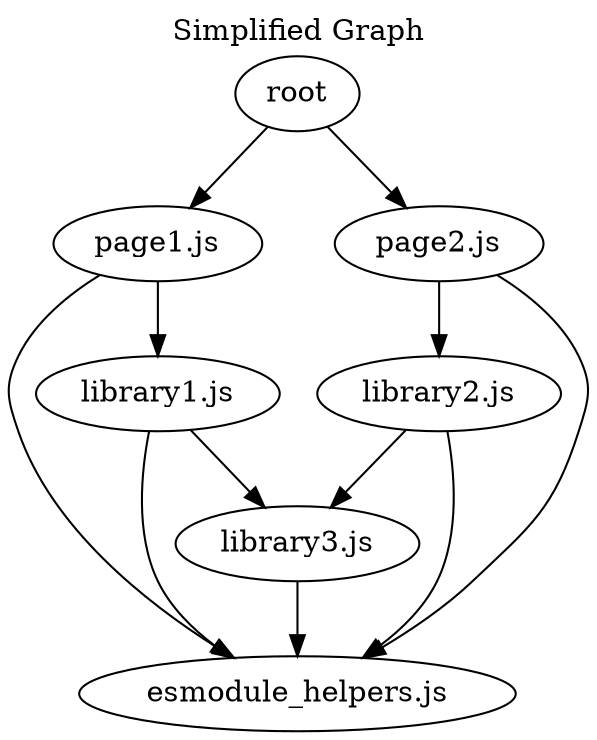digraph simplified_graph {
  labelloc="t";
  label="Simplified Graph";

  "root";
  "root" -> "page1.js";
  "root" -> "page2.js";
  "esmodule_helpers.js";
  "library1.js";
  "library2.js";
  "library3.js";
  "page1.js";
  "page2.js";

  "library1.js" -> "esmodule_helpers.js";
  "library1.js" -> "library3.js";
  "library2.js" -> "esmodule_helpers.js";
  "library2.js" -> "library3.js";
  "library3.js" -> "esmodule_helpers.js";
  "page1.js" -> "esmodule_helpers.js";
  "page1.js" -> "library1.js";
  "page2.js" -> "esmodule_helpers.js";
  "page2.js" -> "library2.js";
}
